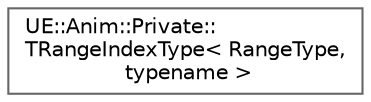 digraph "Graphical Class Hierarchy"
{
 // INTERACTIVE_SVG=YES
 // LATEX_PDF_SIZE
  bgcolor="transparent";
  edge [fontname=Helvetica,fontsize=10,labelfontname=Helvetica,labelfontsize=10];
  node [fontname=Helvetica,fontsize=10,shape=box,height=0.2,width=0.4];
  rankdir="LR";
  Node0 [id="Node000000",label="UE::Anim::Private::\lTRangeIndexType\< RangeType,\l typename \>",height=0.2,width=0.4,color="grey40", fillcolor="white", style="filled",URL="$d5/da5/structUE_1_1Anim_1_1Private_1_1TRangeIndexType.html",tooltip=" "];
}
